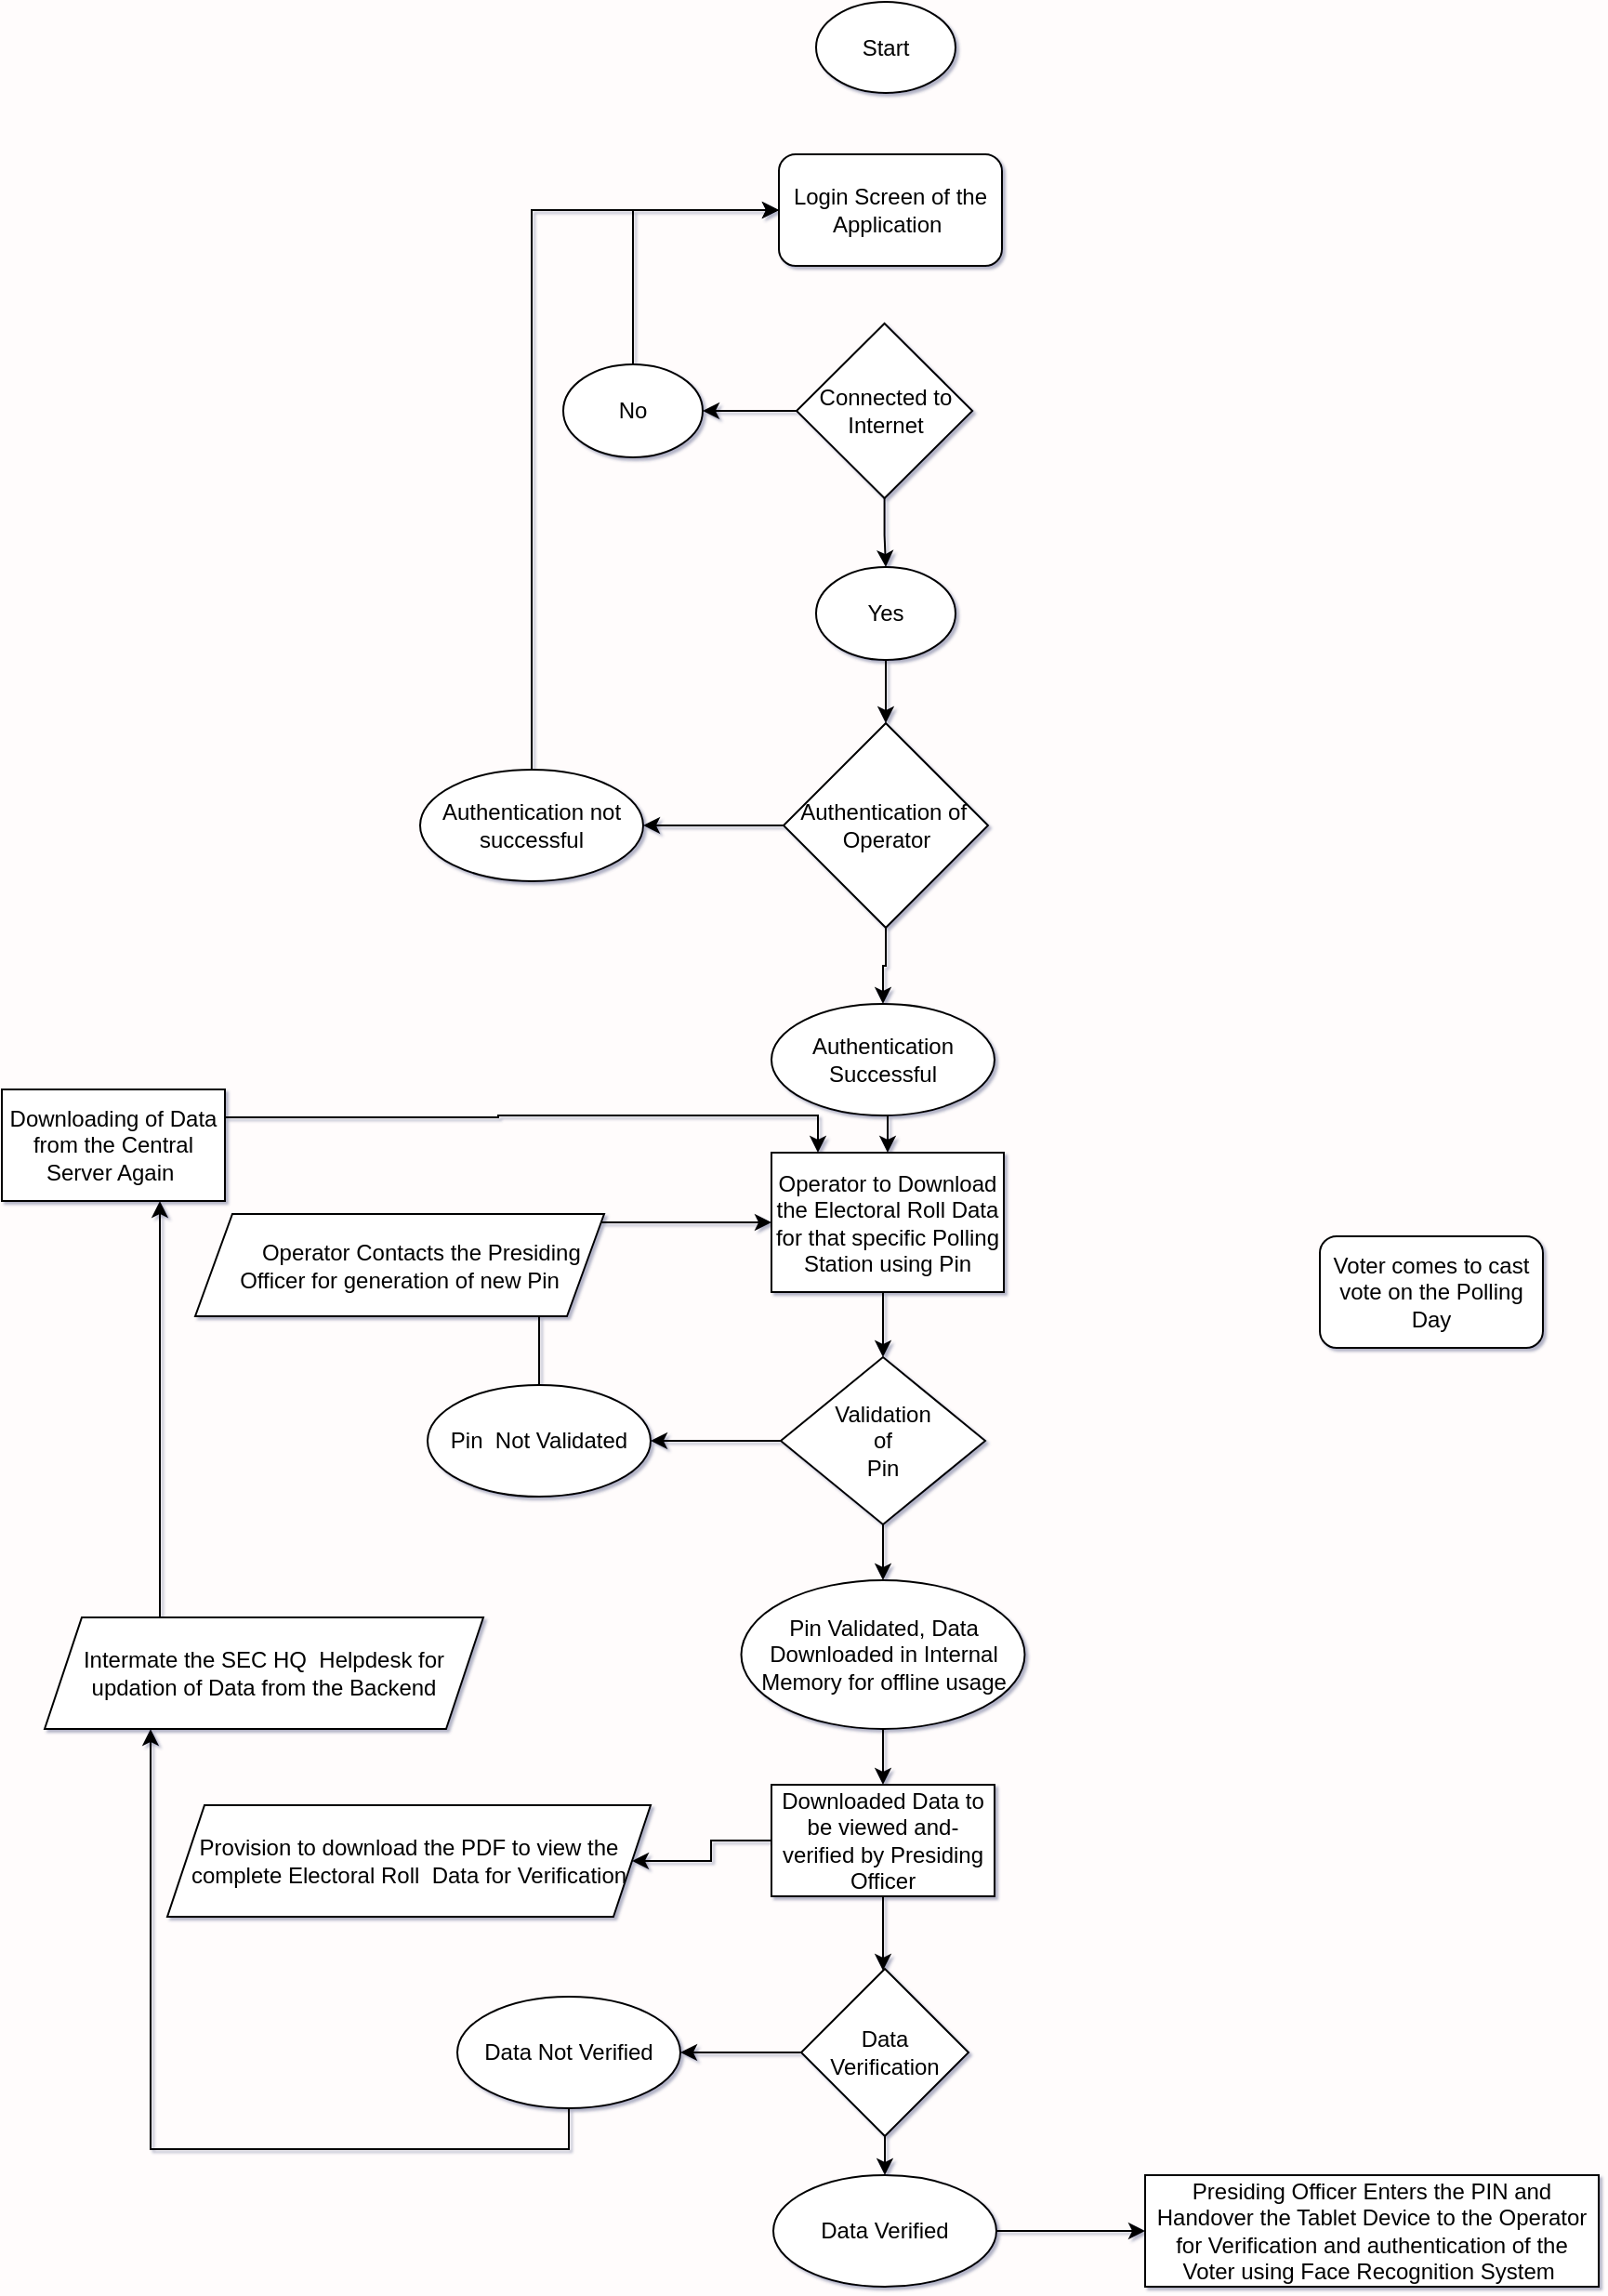 <mxfile version="20.2.7" type="github" pages="2">
  <diagram name="Operator" id="c7558073-3199-34d8-9f00-42111426c3f3">
    <mxGraphModel dx="1776" dy="520" grid="1" gridSize="10" guides="1" tooltips="1" connect="1" arrows="1" fold="1" page="1" pageScale="1" pageWidth="827" pageHeight="1169" background="#FFFCFC" math="0" shadow="1">
      <root>
        <mxCell id="0" />
        <mxCell id="1" parent="0" />
        <mxCell id="mUlHBePX90zy0dekhjB--30" value="" style="group" parent="1" vertex="1" connectable="0">
          <mxGeometry x="-436" y="240" width="850" height="1229" as="geometry" />
        </mxCell>
        <mxCell id="GHdDQz3oRMxJ8-lzVNFq-96" value="Start" style="ellipse;whiteSpace=wrap;html=1;" parent="mUlHBePX90zy0dekhjB--30" vertex="1">
          <mxGeometry x="429" width="75" height="49" as="geometry" />
        </mxCell>
        <mxCell id="GHdDQz3oRMxJ8-lzVNFq-98" value="Login Screen of the Application&amp;nbsp;" style="rounded=1;whiteSpace=wrap;html=1;" parent="mUlHBePX90zy0dekhjB--30" vertex="1">
          <mxGeometry x="409" y="82" width="120" height="60" as="geometry" />
        </mxCell>
        <mxCell id="GHdDQz3oRMxJ8-lzVNFq-103" value="Authentication of&amp;nbsp;&lt;br&gt;Operator" style="rhombus;whiteSpace=wrap;html=1;" parent="mUlHBePX90zy0dekhjB--30" vertex="1">
          <mxGeometry x="411.5" y="388" width="110" height="110" as="geometry" />
        </mxCell>
        <mxCell id="mUlHBePX90zy0dekhjB--28" style="edgeStyle=orthogonalEdgeStyle;rounded=0;orthogonalLoop=1;jettySize=auto;html=1;exitX=0.5;exitY=0;exitDx=0;exitDy=0;entryX=0;entryY=0.5;entryDx=0;entryDy=0;fontSize=12;" parent="mUlHBePX90zy0dekhjB--30" source="GHdDQz3oRMxJ8-lzVNFq-106" target="GHdDQz3oRMxJ8-lzVNFq-98" edge="1">
          <mxGeometry relative="1" as="geometry" />
        </mxCell>
        <mxCell id="GHdDQz3oRMxJ8-lzVNFq-106" value="Authentication not successful" style="ellipse;whiteSpace=wrap;html=1;" parent="mUlHBePX90zy0dekhjB--30" vertex="1">
          <mxGeometry x="216" y="413" width="120" height="60" as="geometry" />
        </mxCell>
        <mxCell id="mUlHBePX90zy0dekhjB--25" style="edgeStyle=orthogonalEdgeStyle;rounded=0;orthogonalLoop=1;jettySize=auto;html=1;exitX=0;exitY=0.5;exitDx=0;exitDy=0;entryX=1;entryY=0.5;entryDx=0;entryDy=0;fontSize=12;" parent="mUlHBePX90zy0dekhjB--30" source="GHdDQz3oRMxJ8-lzVNFq-103" target="GHdDQz3oRMxJ8-lzVNFq-106" edge="1">
          <mxGeometry relative="1" as="geometry" />
        </mxCell>
        <mxCell id="mUlHBePX90zy0dekhjB--7" value="Intermate the SEC HQ&amp;nbsp; Helpdesk for updation of Data from the Backend" style="shape=parallelogram;perimeter=parallelogramPerimeter;whiteSpace=wrap;html=1;fixedSize=1;" parent="mUlHBePX90zy0dekhjB--30" vertex="1">
          <mxGeometry x="14" y="869" width="236" height="60" as="geometry" />
        </mxCell>
        <mxCell id="mUlHBePX90zy0dekhjB--16" value="" style="group;" parent="mUlHBePX90zy0dekhjB--30" vertex="1" connectable="0">
          <mxGeometry y="539" width="850" height="690" as="geometry" />
        </mxCell>
        <mxCell id="GHdDQz3oRMxJ8-lzVNFq-97" value="Voter comes to cast vote on the Polling Day" style="rounded=1;whiteSpace=wrap;html=1;" parent="mUlHBePX90zy0dekhjB--16" vertex="1">
          <mxGeometry x="700" y="125" width="120" height="60" as="geometry" />
        </mxCell>
        <mxCell id="GHdDQz3oRMxJ8-lzVNFq-100" value="Operator to Download the Electoral Roll Data for that specific Polling Station using Pin" style="rounded=0;whiteSpace=wrap;html=1;" parent="mUlHBePX90zy0dekhjB--16" vertex="1">
          <mxGeometry x="405" y="80" width="125" height="75" as="geometry" />
        </mxCell>
        <mxCell id="GHdDQz3oRMxJ8-lzVNFq-122" style="edgeStyle=orthogonalEdgeStyle;rounded=0;orthogonalLoop=1;jettySize=auto;html=1;exitX=0.5;exitY=1;exitDx=0;exitDy=0;entryX=0.5;entryY=0;entryDx=0;entryDy=0;fontSize=12;" parent="mUlHBePX90zy0dekhjB--16" source="GHdDQz3oRMxJ8-lzVNFq-104" target="GHdDQz3oRMxJ8-lzVNFq-100" edge="1">
          <mxGeometry relative="1" as="geometry" />
        </mxCell>
        <mxCell id="GHdDQz3oRMxJ8-lzVNFq-104" value="Authentication Successful" style="ellipse;whiteSpace=wrap;html=1;" parent="mUlHBePX90zy0dekhjB--16" vertex="1">
          <mxGeometry x="405" width="120" height="60" as="geometry" />
        </mxCell>
        <mxCell id="GHdDQz3oRMxJ8-lzVNFq-115" value="Validation&lt;br&gt;of&lt;br&gt;Pin" style="rhombus;whiteSpace=wrap;html=1;" parent="mUlHBePX90zy0dekhjB--16" vertex="1">
          <mxGeometry x="410" y="190" width="110" height="90" as="geometry" />
        </mxCell>
        <mxCell id="GHdDQz3oRMxJ8-lzVNFq-123" style="edgeStyle=orthogonalEdgeStyle;rounded=0;orthogonalLoop=1;jettySize=auto;html=1;exitX=0.5;exitY=1;exitDx=0;exitDy=0;entryX=0.5;entryY=0;entryDx=0;entryDy=0;fontSize=12;" parent="mUlHBePX90zy0dekhjB--16" source="GHdDQz3oRMxJ8-lzVNFq-100" target="GHdDQz3oRMxJ8-lzVNFq-115" edge="1">
          <mxGeometry relative="1" as="geometry" />
        </mxCell>
        <mxCell id="GHdDQz3oRMxJ8-lzVNFq-120" style="edgeStyle=orthogonalEdgeStyle;rounded=0;orthogonalLoop=1;jettySize=auto;html=1;exitX=0.5;exitY=0;exitDx=0;exitDy=0;entryX=0;entryY=0.5;entryDx=0;entryDy=0;fontSize=12;" parent="mUlHBePX90zy0dekhjB--16" source="GHdDQz3oRMxJ8-lzVNFq-116" target="GHdDQz3oRMxJ8-lzVNFq-100" edge="1">
          <mxGeometry relative="1" as="geometry" />
        </mxCell>
        <mxCell id="GHdDQz3oRMxJ8-lzVNFq-116" value="Pin&amp;nbsp; Not Validated" style="ellipse;whiteSpace=wrap;html=1;" parent="mUlHBePX90zy0dekhjB--16" vertex="1">
          <mxGeometry x="220" y="205" width="120" height="60" as="geometry" />
        </mxCell>
        <mxCell id="GHdDQz3oRMxJ8-lzVNFq-117" value="" style="edgeStyle=orthogonalEdgeStyle;rounded=0;orthogonalLoop=1;jettySize=auto;html=1;fontSize=12;" parent="mUlHBePX90zy0dekhjB--16" source="GHdDQz3oRMxJ8-lzVNFq-115" target="GHdDQz3oRMxJ8-lzVNFq-116" edge="1">
          <mxGeometry relative="1" as="geometry" />
        </mxCell>
        <mxCell id="GHdDQz3oRMxJ8-lzVNFq-118" value="Pin Validated, Data Downloaded in Internal Memory for offline usage" style="ellipse;whiteSpace=wrap;html=1;" parent="mUlHBePX90zy0dekhjB--16" vertex="1">
          <mxGeometry x="388.75" y="310" width="152.5" height="80" as="geometry" />
        </mxCell>
        <mxCell id="GHdDQz3oRMxJ8-lzVNFq-119" value="" style="edgeStyle=orthogonalEdgeStyle;rounded=0;orthogonalLoop=1;jettySize=auto;html=1;fontSize=12;" parent="mUlHBePX90zy0dekhjB--16" source="GHdDQz3oRMxJ8-lzVNFq-115" target="GHdDQz3oRMxJ8-lzVNFq-118" edge="1">
          <mxGeometry relative="1" as="geometry" />
        </mxCell>
        <mxCell id="GHdDQz3oRMxJ8-lzVNFq-121" value="&amp;nbsp; &amp;nbsp; &amp;nbsp; &amp;nbsp;Operator Contacts the Presiding Officer for generation of new Pin" style="shape=parallelogram;perimeter=parallelogramPerimeter;whiteSpace=wrap;html=1;fixedSize=1;fontSize=12;" parent="mUlHBePX90zy0dekhjB--16" vertex="1">
          <mxGeometry x="95" y="113" width="220" height="55" as="geometry" />
        </mxCell>
        <mxCell id="mUlHBePX90zy0dekhjB--2" style="edgeStyle=orthogonalEdgeStyle;rounded=0;orthogonalLoop=1;jettySize=auto;html=1;exitX=0.5;exitY=1;exitDx=0;exitDy=0;fontSize=12;" parent="mUlHBePX90zy0dekhjB--16" source="GHdDQz3oRMxJ8-lzVNFq-128" edge="1">
          <mxGeometry relative="1" as="geometry">
            <mxPoint x="465" y="520" as="targetPoint" />
          </mxGeometry>
        </mxCell>
        <mxCell id="GHdDQz3oRMxJ8-lzVNFq-128" value="Downloaded Data to be viewed and- verified by Presiding Officer" style="rounded=0;whiteSpace=wrap;html=1;fontSize=12;" parent="mUlHBePX90zy0dekhjB--16" vertex="1">
          <mxGeometry x="405" y="420" width="120" height="60" as="geometry" />
        </mxCell>
        <mxCell id="GHdDQz3oRMxJ8-lzVNFq-130" style="edgeStyle=orthogonalEdgeStyle;rounded=0;orthogonalLoop=1;jettySize=auto;html=1;exitX=0.5;exitY=1;exitDx=0;exitDy=0;entryX=0.5;entryY=0;entryDx=0;entryDy=0;fontSize=12;" parent="mUlHBePX90zy0dekhjB--16" source="GHdDQz3oRMxJ8-lzVNFq-118" target="GHdDQz3oRMxJ8-lzVNFq-128" edge="1">
          <mxGeometry relative="1" as="geometry" />
        </mxCell>
        <mxCell id="GHdDQz3oRMxJ8-lzVNFq-129" value="Provision to download the PDF to view the complete Electoral Roll&amp;nbsp; Data for Verification" style="shape=parallelogram;perimeter=parallelogramPerimeter;whiteSpace=wrap;html=1;fixedSize=1;fontSize=12;" parent="mUlHBePX90zy0dekhjB--16" vertex="1">
          <mxGeometry x="80" y="431" width="260" height="60" as="geometry" />
        </mxCell>
        <mxCell id="GHdDQz3oRMxJ8-lzVNFq-133" style="edgeStyle=orthogonalEdgeStyle;rounded=0;orthogonalLoop=1;jettySize=auto;html=1;exitX=0;exitY=0.5;exitDx=0;exitDy=0;entryX=1;entryY=0.5;entryDx=0;entryDy=0;fontSize=12;" parent="mUlHBePX90zy0dekhjB--16" source="GHdDQz3oRMxJ8-lzVNFq-128" target="GHdDQz3oRMxJ8-lzVNFq-129" edge="1">
          <mxGeometry relative="1" as="geometry" />
        </mxCell>
        <mxCell id="mUlHBePX90zy0dekhjB--1" value="Data &lt;br&gt;Verification" style="rhombus;whiteSpace=wrap;html=1;fontSize=12;" parent="mUlHBePX90zy0dekhjB--16" vertex="1">
          <mxGeometry x="421" y="519" width="90" height="90" as="geometry" />
        </mxCell>
        <mxCell id="mUlHBePX90zy0dekhjB--3" value="Data Not Verified" style="ellipse;whiteSpace=wrap;html=1;" parent="mUlHBePX90zy0dekhjB--16" vertex="1">
          <mxGeometry x="236" y="534" width="120" height="60" as="geometry" />
        </mxCell>
        <mxCell id="mUlHBePX90zy0dekhjB--4" value="" style="edgeStyle=orthogonalEdgeStyle;rounded=0;orthogonalLoop=1;jettySize=auto;html=1;fontSize=12;" parent="mUlHBePX90zy0dekhjB--16" source="mUlHBePX90zy0dekhjB--1" target="mUlHBePX90zy0dekhjB--3" edge="1">
          <mxGeometry relative="1" as="geometry" />
        </mxCell>
        <mxCell id="mUlHBePX90zy0dekhjB--5" value="Data Verified" style="ellipse;whiteSpace=wrap;html=1;" parent="mUlHBePX90zy0dekhjB--16" vertex="1">
          <mxGeometry x="406" y="630" width="120" height="60" as="geometry" />
        </mxCell>
        <mxCell id="mUlHBePX90zy0dekhjB--6" value="" style="edgeStyle=orthogonalEdgeStyle;rounded=0;orthogonalLoop=1;jettySize=auto;html=1;fontSize=12;" parent="mUlHBePX90zy0dekhjB--16" source="mUlHBePX90zy0dekhjB--1" target="mUlHBePX90zy0dekhjB--5" edge="1">
          <mxGeometry relative="1" as="geometry" />
        </mxCell>
        <mxCell id="mUlHBePX90zy0dekhjB--11" style="edgeStyle=orthogonalEdgeStyle;rounded=0;orthogonalLoop=1;jettySize=auto;html=1;exitX=1;exitY=0.25;exitDx=0;exitDy=0;entryX=0.2;entryY=0;entryDx=0;entryDy=0;entryPerimeter=0;fontSize=12;" parent="mUlHBePX90zy0dekhjB--16" source="mUlHBePX90zy0dekhjB--9" target="GHdDQz3oRMxJ8-lzVNFq-100" edge="1">
          <mxGeometry relative="1" as="geometry" />
        </mxCell>
        <mxCell id="mUlHBePX90zy0dekhjB--12" value="Presiding Officer Enters the PIN and Handover the Tablet Device to the Operator for Verification and authentication of the Voter using Face Recognition System&amp;nbsp;" style="whiteSpace=wrap;html=1;" parent="mUlHBePX90zy0dekhjB--16" vertex="1">
          <mxGeometry x="606" y="630" width="244" height="60" as="geometry" />
        </mxCell>
        <mxCell id="mUlHBePX90zy0dekhjB--13" value="" style="edgeStyle=orthogonalEdgeStyle;rounded=0;orthogonalLoop=1;jettySize=auto;html=1;fontSize=12;" parent="mUlHBePX90zy0dekhjB--16" source="mUlHBePX90zy0dekhjB--5" target="mUlHBePX90zy0dekhjB--12" edge="1">
          <mxGeometry relative="1" as="geometry" />
        </mxCell>
        <mxCell id="mUlHBePX90zy0dekhjB--9" value="Downloading of Data from the Central Server Again&amp;nbsp;" style="whiteSpace=wrap;html=1;" parent="mUlHBePX90zy0dekhjB--16" vertex="1">
          <mxGeometry x="-9" y="46" width="120" height="60" as="geometry" />
        </mxCell>
        <mxCell id="mUlHBePX90zy0dekhjB--29" style="edgeStyle=orthogonalEdgeStyle;rounded=0;orthogonalLoop=1;jettySize=auto;html=1;exitX=0.5;exitY=1;exitDx=0;exitDy=0;entryX=0.5;entryY=0;entryDx=0;entryDy=0;fontSize=12;" parent="mUlHBePX90zy0dekhjB--30" source="GHdDQz3oRMxJ8-lzVNFq-103" target="GHdDQz3oRMxJ8-lzVNFq-104" edge="1">
          <mxGeometry relative="1" as="geometry" />
        </mxCell>
        <mxCell id="mUlHBePX90zy0dekhjB--8" value="" style="edgeStyle=orthogonalEdgeStyle;rounded=0;orthogonalLoop=1;jettySize=auto;html=1;fontSize=12;" parent="mUlHBePX90zy0dekhjB--30" source="mUlHBePX90zy0dekhjB--3" target="mUlHBePX90zy0dekhjB--7" edge="1">
          <mxGeometry relative="1" as="geometry">
            <Array as="points">
              <mxPoint x="71" y="1155" />
            </Array>
          </mxGeometry>
        </mxCell>
        <mxCell id="mUlHBePX90zy0dekhjB--19" value="Connected to Internet" style="rhombus;whiteSpace=wrap;html=1;fontSize=12;" parent="mUlHBePX90zy0dekhjB--30" vertex="1">
          <mxGeometry x="418.5" y="173" width="94.59" height="94" as="geometry" />
        </mxCell>
        <mxCell id="mUlHBePX90zy0dekhjB--10" value="" style="edgeStyle=orthogonalEdgeStyle;rounded=0;orthogonalLoop=1;jettySize=auto;html=1;fontSize=12;" parent="mUlHBePX90zy0dekhjB--30" source="mUlHBePX90zy0dekhjB--7" target="mUlHBePX90zy0dekhjB--9" edge="1">
          <mxGeometry relative="1" as="geometry">
            <Array as="points">
              <mxPoint x="76" y="774" />
              <mxPoint x="76" y="774" />
            </Array>
          </mxGeometry>
        </mxCell>
        <mxCell id="mUlHBePX90zy0dekhjB--24" style="edgeStyle=orthogonalEdgeStyle;rounded=0;orthogonalLoop=1;jettySize=auto;html=1;exitX=0.5;exitY=1;exitDx=0;exitDy=0;entryX=0.5;entryY=0;entryDx=0;entryDy=0;fontSize=12;" parent="mUlHBePX90zy0dekhjB--30" source="mUlHBePX90zy0dekhjB--21" target="GHdDQz3oRMxJ8-lzVNFq-103" edge="1">
          <mxGeometry relative="1" as="geometry" />
        </mxCell>
        <mxCell id="mUlHBePX90zy0dekhjB--21" value="Yes" style="ellipse;whiteSpace=wrap;html=1;fontSize=12;" parent="mUlHBePX90zy0dekhjB--30" vertex="1">
          <mxGeometry x="429" y="304" width="75" height="50" as="geometry" />
        </mxCell>
        <mxCell id="mUlHBePX90zy0dekhjB--23" style="edgeStyle=orthogonalEdgeStyle;rounded=0;orthogonalLoop=1;jettySize=auto;html=1;exitX=0.5;exitY=1;exitDx=0;exitDy=0;fontSize=12;" parent="mUlHBePX90zy0dekhjB--30" source="mUlHBePX90zy0dekhjB--19" target="mUlHBePX90zy0dekhjB--21" edge="1">
          <mxGeometry relative="1" as="geometry" />
        </mxCell>
        <mxCell id="mUlHBePX90zy0dekhjB--27" style="edgeStyle=orthogonalEdgeStyle;rounded=0;orthogonalLoop=1;jettySize=auto;html=1;exitX=0.5;exitY=0;exitDx=0;exitDy=0;entryX=0;entryY=0.5;entryDx=0;entryDy=0;fontSize=12;" parent="mUlHBePX90zy0dekhjB--30" source="mUlHBePX90zy0dekhjB--22" target="GHdDQz3oRMxJ8-lzVNFq-98" edge="1">
          <mxGeometry relative="1" as="geometry" />
        </mxCell>
        <mxCell id="mUlHBePX90zy0dekhjB--22" value="No" style="ellipse;whiteSpace=wrap;html=1;fontSize=12;" parent="mUlHBePX90zy0dekhjB--30" vertex="1">
          <mxGeometry x="293" y="195" width="75" height="50" as="geometry" />
        </mxCell>
        <mxCell id="mUlHBePX90zy0dekhjB--26" style="edgeStyle=orthogonalEdgeStyle;rounded=0;orthogonalLoop=1;jettySize=auto;html=1;exitX=0;exitY=0.5;exitDx=0;exitDy=0;entryX=1;entryY=0.5;entryDx=0;entryDy=0;fontSize=12;" parent="mUlHBePX90zy0dekhjB--30" source="mUlHBePX90zy0dekhjB--19" target="mUlHBePX90zy0dekhjB--22" edge="1">
          <mxGeometry relative="1" as="geometry" />
        </mxCell>
      </root>
    </mxGraphModel>
  </diagram>
  <diagram id="RlYxuOjdtr7DHh3LUo6h" name="Voter">
    <mxGraphModel dx="1220" dy="669" grid="1" gridSize="10" guides="1" tooltips="1" connect="1" arrows="1" fold="1" page="1" pageScale="1" pageWidth="850" pageHeight="1100" background="none" math="0" shadow="1">
      <root>
        <mxCell id="0" />
        <mxCell id="1" parent="0" />
        <mxCell id="zMOr3xyqeq_bbGQRhSPb-4" value="" style="edgeStyle=orthogonalEdgeStyle;rounded=0;orthogonalLoop=1;jettySize=auto;html=1;" edge="1" parent="1" source="zMOr3xyqeq_bbGQRhSPb-2" target="zMOr3xyqeq_bbGQRhSPb-3">
          <mxGeometry relative="1" as="geometry" />
        </mxCell>
        <mxCell id="zMOr3xyqeq_bbGQRhSPb-2" value="Voter Visits the Polling Booth for casting Vote" style="ellipse;whiteSpace=wrap;html=1;fillColor=#ffe6cc;strokeColor=#d79b00;" vertex="1" parent="1">
          <mxGeometry x="360" y="20" width="120" height="80" as="geometry" />
        </mxCell>
        <mxCell id="zMOr3xyqeq_bbGQRhSPb-8" value="" style="edgeStyle=orthogonalEdgeStyle;rounded=0;orthogonalLoop=1;jettySize=auto;html=1;" edge="1" parent="1" source="zMOr3xyqeq_bbGQRhSPb-3" target="zMOr3xyqeq_bbGQRhSPb-7">
          <mxGeometry relative="1" as="geometry" />
        </mxCell>
        <mxCell id="zMOr3xyqeq_bbGQRhSPb-10" value="" style="edgeStyle=orthogonalEdgeStyle;rounded=0;orthogonalLoop=1;jettySize=auto;html=1;" edge="1" parent="1" source="zMOr3xyqeq_bbGQRhSPb-3" target="zMOr3xyqeq_bbGQRhSPb-9">
          <mxGeometry relative="1" as="geometry" />
        </mxCell>
        <mxCell id="zMOr3xyqeq_bbGQRhSPb-12" value="" style="edgeStyle=orthogonalEdgeStyle;rounded=0;orthogonalLoop=1;jettySize=auto;html=1;" edge="1" parent="1" source="zMOr3xyqeq_bbGQRhSPb-3" target="zMOr3xyqeq_bbGQRhSPb-11">
          <mxGeometry relative="1" as="geometry" />
        </mxCell>
        <mxCell id="zMOr3xyqeq_bbGQRhSPb-3" value="EPIC Number /&lt;br&gt;Voting Slip Available&amp;nbsp;" style="rhombus;whiteSpace=wrap;html=1;" vertex="1" parent="1">
          <mxGeometry x="350" y="140" width="140" height="120" as="geometry" />
        </mxCell>
        <mxCell id="zMOr3xyqeq_bbGQRhSPb-7" value="Operator asks for EPIC Number or Voter Slip for verifying the candidate in the Electoral Roll Data" style="shape=parallelogram;perimeter=parallelogramPerimeter;whiteSpace=wrap;html=1;fixedSize=1;" vertex="1" parent="1">
          <mxGeometry x="20" y="170" width="290" height="60" as="geometry" />
        </mxCell>
        <mxCell id="9AZgSfdLY5VxS2SZ-R8a-2" value="" style="edgeStyle=orthogonalEdgeStyle;rounded=0;orthogonalLoop=1;jettySize=auto;html=1;" edge="1" parent="1" source="zMOr3xyqeq_bbGQRhSPb-9" target="9AZgSfdLY5VxS2SZ-R8a-1">
          <mxGeometry relative="1" as="geometry" />
        </mxCell>
        <mxCell id="zMOr3xyqeq_bbGQRhSPb-9" value="Not Available" style="ellipse;whiteSpace=wrap;html=1;" vertex="1" parent="1">
          <mxGeometry x="540" y="170" width="120" height="60" as="geometry" />
        </mxCell>
        <mxCell id="zMOr3xyqeq_bbGQRhSPb-14" value="" style="edgeStyle=orthogonalEdgeStyle;rounded=0;orthogonalLoop=1;jettySize=auto;html=1;" edge="1" parent="1" source="zMOr3xyqeq_bbGQRhSPb-11" target="zMOr3xyqeq_bbGQRhSPb-13">
          <mxGeometry relative="1" as="geometry" />
        </mxCell>
        <mxCell id="zMOr3xyqeq_bbGQRhSPb-11" value="Available" style="ellipse;whiteSpace=wrap;html=1;" vertex="1" parent="1">
          <mxGeometry x="360" y="310" width="120" height="60" as="geometry" />
        </mxCell>
        <mxCell id="zMOr3xyqeq_bbGQRhSPb-18" value="" style="edgeStyle=orthogonalEdgeStyle;rounded=0;orthogonalLoop=1;jettySize=auto;html=1;" edge="1" parent="1" source="zMOr3xyqeq_bbGQRhSPb-13" target="zMOr3xyqeq_bbGQRhSPb-17">
          <mxGeometry relative="1" as="geometry" />
        </mxCell>
        <mxCell id="zMOr3xyqeq_bbGQRhSPb-13" value="Operator Searches the EPIC Number or Voter Slip number in the Application" style="whiteSpace=wrap;html=1;" vertex="1" parent="1">
          <mxGeometry x="310" y="450" width="220" height="60" as="geometry" />
        </mxCell>
        <mxCell id="zMOr3xyqeq_bbGQRhSPb-20" value="" style="edgeStyle=orthogonalEdgeStyle;rounded=0;orthogonalLoop=1;jettySize=auto;html=1;" edge="1" parent="1" source="zMOr3xyqeq_bbGQRhSPb-17" target="zMOr3xyqeq_bbGQRhSPb-19">
          <mxGeometry relative="1" as="geometry" />
        </mxCell>
        <mxCell id="zMOr3xyqeq_bbGQRhSPb-22" value="" style="edgeStyle=orthogonalEdgeStyle;rounded=0;orthogonalLoop=1;jettySize=auto;html=1;" edge="1" parent="1" source="zMOr3xyqeq_bbGQRhSPb-17" target="zMOr3xyqeq_bbGQRhSPb-21">
          <mxGeometry relative="1" as="geometry" />
        </mxCell>
        <mxCell id="zMOr3xyqeq_bbGQRhSPb-17" value="Voter&amp;nbsp;&lt;br&gt;Found" style="rhombus;whiteSpace=wrap;html=1;" vertex="1" parent="1">
          <mxGeometry x="370" y="580" width="100" height="80" as="geometry" />
        </mxCell>
        <mxCell id="zMOr3xyqeq_bbGQRhSPb-24" value="" style="edgeStyle=orthogonalEdgeStyle;rounded=0;orthogonalLoop=1;jettySize=auto;html=1;" edge="1" parent="1" source="zMOr3xyqeq_bbGQRhSPb-19" target="zMOr3xyqeq_bbGQRhSPb-23">
          <mxGeometry relative="1" as="geometry" />
        </mxCell>
        <mxCell id="zMOr3xyqeq_bbGQRhSPb-19" value="Yes" style="ellipse;whiteSpace=wrap;html=1;" vertex="1" parent="1">
          <mxGeometry x="360" y="690" width="120" height="60" as="geometry" />
        </mxCell>
        <mxCell id="9AZgSfdLY5VxS2SZ-R8a-79" style="edgeStyle=orthogonalEdgeStyle;rounded=0;orthogonalLoop=1;jettySize=auto;html=1;exitX=1;exitY=0.5;exitDx=0;exitDy=0;entryX=0;entryY=0.5;entryDx=0;entryDy=0;" edge="1" parent="1" source="zMOr3xyqeq_bbGQRhSPb-21" target="9AZgSfdLY5VxS2SZ-R8a-7">
          <mxGeometry relative="1" as="geometry">
            <Array as="points">
              <mxPoint x="895" y="620" />
              <mxPoint x="895" y="1080" />
              <mxPoint x="1130" y="1080" />
            </Array>
          </mxGeometry>
        </mxCell>
        <mxCell id="zMOr3xyqeq_bbGQRhSPb-21" value="No" style="ellipse;whiteSpace=wrap;html=1;" vertex="1" parent="1">
          <mxGeometry x="540" y="590" width="120" height="60" as="geometry" />
        </mxCell>
        <mxCell id="zMOr3xyqeq_bbGQRhSPb-26" value="" style="edgeStyle=orthogonalEdgeStyle;rounded=0;orthogonalLoop=1;jettySize=auto;html=1;" edge="1" parent="1" source="zMOr3xyqeq_bbGQRhSPb-23" target="zMOr3xyqeq_bbGQRhSPb-25">
          <mxGeometry relative="1" as="geometry" />
        </mxCell>
        <mxCell id="zMOr3xyqeq_bbGQRhSPb-23" value="Operator Initiates the Authentication Process using the Mobile Application" style="whiteSpace=wrap;html=1;" vertex="1" parent="1">
          <mxGeometry x="315" y="790" width="210" height="60" as="geometry" />
        </mxCell>
        <mxCell id="zMOr3xyqeq_bbGQRhSPb-30" value="" style="edgeStyle=orthogonalEdgeStyle;rounded=0;orthogonalLoop=1;jettySize=auto;html=1;" edge="1" parent="1" source="zMOr3xyqeq_bbGQRhSPb-25" target="zMOr3xyqeq_bbGQRhSPb-29">
          <mxGeometry relative="1" as="geometry" />
        </mxCell>
        <mxCell id="zMOr3xyqeq_bbGQRhSPb-32" value="" style="edgeStyle=orthogonalEdgeStyle;rounded=0;orthogonalLoop=1;jettySize=auto;html=1;" edge="1" parent="1" source="zMOr3xyqeq_bbGQRhSPb-25" target="zMOr3xyqeq_bbGQRhSPb-31">
          <mxGeometry relative="1" as="geometry" />
        </mxCell>
        <mxCell id="zMOr3xyqeq_bbGQRhSPb-25" value="Photo Available" style="ellipse;whiteSpace=wrap;html=1;" vertex="1" parent="1">
          <mxGeometry x="360" y="900" width="120" height="60" as="geometry" />
        </mxCell>
        <mxCell id="9AZgSfdLY5VxS2SZ-R8a-28" value="" style="edgeStyle=orthogonalEdgeStyle;rounded=0;orthogonalLoop=1;jettySize=auto;html=1;" edge="1" parent="1" source="zMOr3xyqeq_bbGQRhSPb-29" target="9AZgSfdLY5VxS2SZ-R8a-27">
          <mxGeometry relative="1" as="geometry" />
        </mxCell>
        <mxCell id="zMOr3xyqeq_bbGQRhSPb-29" value="Yes" style="rhombus;whiteSpace=wrap;html=1;" vertex="1" parent="1">
          <mxGeometry x="380" y="1000" width="80" height="80" as="geometry" />
        </mxCell>
        <mxCell id="9AZgSfdLY5VxS2SZ-R8a-31" value="" style="edgeStyle=orthogonalEdgeStyle;rounded=0;orthogonalLoop=1;jettySize=auto;html=1;" edge="1" parent="1" source="zMOr3xyqeq_bbGQRhSPb-31" target="9AZgSfdLY5VxS2SZ-R8a-30">
          <mxGeometry relative="1" as="geometry" />
        </mxCell>
        <mxCell id="zMOr3xyqeq_bbGQRhSPb-31" value="No" style="ellipse;whiteSpace=wrap;html=1;" vertex="1" parent="1">
          <mxGeometry x="547.63" y="900" width="120" height="60" as="geometry" />
        </mxCell>
        <mxCell id="9AZgSfdLY5VxS2SZ-R8a-4" value="" style="edgeStyle=orthogonalEdgeStyle;rounded=0;orthogonalLoop=1;jettySize=auto;html=1;" edge="1" parent="1" source="9AZgSfdLY5VxS2SZ-R8a-1" target="9AZgSfdLY5VxS2SZ-R8a-3">
          <mxGeometry relative="1" as="geometry" />
        </mxCell>
        <mxCell id="9AZgSfdLY5VxS2SZ-R8a-23" style="edgeStyle=orthogonalEdgeStyle;rounded=0;orthogonalLoop=1;jettySize=auto;html=1;exitX=0.5;exitY=1;exitDx=0;exitDy=0;entryX=1;entryY=0.5;entryDx=0;entryDy=0;" edge="1" parent="1" source="9AZgSfdLY5VxS2SZ-R8a-1" target="zMOr3xyqeq_bbGQRhSPb-19">
          <mxGeometry relative="1" as="geometry" />
        </mxCell>
        <mxCell id="9AZgSfdLY5VxS2SZ-R8a-1" value="Search the candidate in the Electoral Data based on name, age, photo etc." style="whiteSpace=wrap;html=1;" vertex="1" parent="1">
          <mxGeometry x="740" y="170" width="160" height="60" as="geometry" />
        </mxCell>
        <mxCell id="9AZgSfdLY5VxS2SZ-R8a-8" value="" style="edgeStyle=orthogonalEdgeStyle;rounded=0;orthogonalLoop=1;jettySize=auto;html=1;" edge="1" parent="1" source="9AZgSfdLY5VxS2SZ-R8a-3" target="9AZgSfdLY5VxS2SZ-R8a-7">
          <mxGeometry relative="1" as="geometry" />
        </mxCell>
        <mxCell id="9AZgSfdLY5VxS2SZ-R8a-3" value="Voter Not Found" style="ellipse;whiteSpace=wrap;html=1;" vertex="1" parent="1">
          <mxGeometry x="1000" y="170" width="120" height="60" as="geometry" />
        </mxCell>
        <mxCell id="9AZgSfdLY5VxS2SZ-R8a-24" value="Voter Found" style="ellipse;whiteSpace=wrap;html=1;" vertex="1" parent="1">
          <mxGeometry x="760" y="465" width="120" height="80" as="geometry" />
        </mxCell>
        <mxCell id="9AZgSfdLY5VxS2SZ-R8a-85" style="edgeStyle=orthogonalEdgeStyle;rounded=0;orthogonalLoop=1;jettySize=auto;html=1;exitX=0.5;exitY=1;exitDx=0;exitDy=0;entryX=0.5;entryY=0;entryDx=0;entryDy=0;" edge="1" parent="1" source="9AZgSfdLY5VxS2SZ-R8a-27" target="9AZgSfdLY5VxS2SZ-R8a-76">
          <mxGeometry relative="1" as="geometry" />
        </mxCell>
        <mxCell id="9AZgSfdLY5VxS2SZ-R8a-27" value="Capture the Photo&amp;nbsp;" style="whiteSpace=wrap;html=1;" vertex="1" parent="1">
          <mxGeometry x="360" y="1120" width="120" height="40" as="geometry" />
        </mxCell>
        <mxCell id="9AZgSfdLY5VxS2SZ-R8a-77" style="edgeStyle=orthogonalEdgeStyle;rounded=0;orthogonalLoop=1;jettySize=auto;html=1;exitX=1;exitY=0.5;exitDx=0;exitDy=0;" edge="1" parent="1" source="9AZgSfdLY5VxS2SZ-R8a-30">
          <mxGeometry relative="1" as="geometry">
            <mxPoint x="1130" y="1020" as="targetPoint" />
          </mxGeometry>
        </mxCell>
        <mxCell id="9AZgSfdLY5VxS2SZ-R8a-30" value="Capture the Photo of the Voter&amp;nbsp;" style="whiteSpace=wrap;html=1;" vertex="1" parent="1">
          <mxGeometry x="730" y="950" width="250" height="100" as="geometry" />
        </mxCell>
        <mxCell id="9AZgSfdLY5VxS2SZ-R8a-75" value="" style="edgeStyle=orthogonalEdgeStyle;rounded=0;orthogonalLoop=1;jettySize=auto;html=1;" edge="1" parent="1" source="9AZgSfdLY5VxS2SZ-R8a-59" target="9AZgSfdLY5VxS2SZ-R8a-74">
          <mxGeometry relative="1" as="geometry" />
        </mxCell>
        <mxCell id="9AZgSfdLY5VxS2SZ-R8a-82" style="edgeStyle=orthogonalEdgeStyle;rounded=0;orthogonalLoop=1;jettySize=auto;html=1;exitX=1;exitY=0.5;exitDx=0;exitDy=0;entryX=0.5;entryY=0;entryDx=0;entryDy=0;" edge="1" parent="1" source="9AZgSfdLY5VxS2SZ-R8a-59" target="9AZgSfdLY5VxS2SZ-R8a-81">
          <mxGeometry relative="1" as="geometry" />
        </mxCell>
        <mxCell id="9AZgSfdLY5VxS2SZ-R8a-59" value="Perform Authentication i.e. Match the Captured Photo with the EPIC PHOTO" style="whiteSpace=wrap;html=1;" vertex="1" parent="1">
          <mxGeometry x="305.5" y="1470" width="229" height="94.5" as="geometry" />
        </mxCell>
        <mxCell id="9AZgSfdLY5VxS2SZ-R8a-63" style="edgeStyle=orthogonalEdgeStyle;rounded=0;orthogonalLoop=1;jettySize=auto;html=1;exitX=0.5;exitY=1;exitDx=0;exitDy=0;entryX=0.5;entryY=0;entryDx=0;entryDy=0;" edge="1" parent="1" source="9AZgSfdLY5VxS2SZ-R8a-61" target="9AZgSfdLY5VxS2SZ-R8a-59">
          <mxGeometry relative="1" as="geometry" />
        </mxCell>
        <mxCell id="9AZgSfdLY5VxS2SZ-R8a-61" value="Internet Available" style="ellipse;whiteSpace=wrap;html=1;" vertex="1" parent="1">
          <mxGeometry x="360" y="1360" width="120" height="60" as="geometry" />
        </mxCell>
        <mxCell id="VhGnKwX6kAZQi_XrQKIG-2" style="edgeStyle=orthogonalEdgeStyle;rounded=0;orthogonalLoop=1;jettySize=auto;html=1;exitX=0.5;exitY=1;exitDx=0;exitDy=0;entryX=0.302;entryY=-0.035;entryDx=0;entryDy=0;entryPerimeter=0;" edge="1" parent="1" source="9AZgSfdLY5VxS2SZ-R8a-74" target="9AZgSfdLY5VxS2SZ-R8a-87">
          <mxGeometry relative="1" as="geometry" />
        </mxCell>
        <mxCell id="9AZgSfdLY5VxS2SZ-R8a-74" value="If the Photo matches with the existing EPIC PHOTO" style="ellipse;whiteSpace=wrap;html=1;" vertex="1" parent="1">
          <mxGeometry x="287.25" y="1620" width="265.5" height="78.25" as="geometry" />
        </mxCell>
        <mxCell id="VhGnKwX6kAZQi_XrQKIG-1" style="edgeStyle=orthogonalEdgeStyle;rounded=0;orthogonalLoop=1;jettySize=auto;html=1;exitX=0.5;exitY=1;exitDx=0;exitDy=0;entryX=0.5;entryY=0;entryDx=0;entryDy=0;" edge="1" parent="1" source="9AZgSfdLY5VxS2SZ-R8a-76" target="9AZgSfdLY5VxS2SZ-R8a-61">
          <mxGeometry relative="1" as="geometry" />
        </mxCell>
        <mxCell id="VhGnKwX6kAZQi_XrQKIG-11" style="edgeStyle=orthogonalEdgeStyle;rounded=0;orthogonalLoop=1;jettySize=auto;html=1;exitX=1;exitY=0.5;exitDx=0;exitDy=0;entryX=0;entryY=0.5;entryDx=0;entryDy=0;" edge="1" parent="1" source="9AZgSfdLY5VxS2SZ-R8a-76" target="VhGnKwX6kAZQi_XrQKIG-9">
          <mxGeometry relative="1" as="geometry" />
        </mxCell>
        <mxCell id="9AZgSfdLY5VxS2SZ-R8a-76" value="check for Internet Connectivity" style="rhombus;whiteSpace=wrap;html=1;" vertex="1" parent="1">
          <mxGeometry x="350" y="1210" width="140" height="95" as="geometry" />
        </mxCell>
        <mxCell id="9AZgSfdLY5VxS2SZ-R8a-78" value="" style="group" vertex="1" connectable="0" parent="1">
          <mxGeometry x="1090" y="978.25" width="1300" height="720" as="geometry" />
        </mxCell>
        <mxCell id="9AZgSfdLY5VxS2SZ-R8a-7" value="Register the Voter by capturing the Photo along with document proof like Aadhaar card,, pan card , time of registration and lace or polling booth where registered." style="whiteSpace=wrap;html=1;fillColor=#e1d5e7;strokeColor=#9673a6;" vertex="1" parent="9AZgSfdLY5VxS2SZ-R8a-78">
          <mxGeometry width="360" height="130" as="geometry" />
        </mxCell>
        <mxCell id="9AZgSfdLY5VxS2SZ-R8a-9" value="check for Internet Connectivity" style="rhombus;whiteSpace=wrap;html=1;" vertex="1" parent="9AZgSfdLY5VxS2SZ-R8a-78">
          <mxGeometry x="140" y="235" width="140" height="95" as="geometry" />
        </mxCell>
        <mxCell id="9AZgSfdLY5VxS2SZ-R8a-10" value="" style="edgeStyle=orthogonalEdgeStyle;rounded=0;orthogonalLoop=1;jettySize=auto;html=1;" edge="1" parent="9AZgSfdLY5VxS2SZ-R8a-78" source="9AZgSfdLY5VxS2SZ-R8a-7" target="9AZgSfdLY5VxS2SZ-R8a-9">
          <mxGeometry relative="1" as="geometry" />
        </mxCell>
        <mxCell id="9AZgSfdLY5VxS2SZ-R8a-11" value="Internet Available" style="ellipse;whiteSpace=wrap;html=1;" vertex="1" parent="9AZgSfdLY5VxS2SZ-R8a-78">
          <mxGeometry x="150" y="360" width="120" height="60" as="geometry" />
        </mxCell>
        <mxCell id="9AZgSfdLY5VxS2SZ-R8a-12" value="" style="edgeStyle=orthogonalEdgeStyle;rounded=0;orthogonalLoop=1;jettySize=auto;html=1;" edge="1" parent="9AZgSfdLY5VxS2SZ-R8a-78" source="9AZgSfdLY5VxS2SZ-R8a-9" target="9AZgSfdLY5VxS2SZ-R8a-11">
          <mxGeometry relative="1" as="geometry" />
        </mxCell>
        <mxCell id="9AZgSfdLY5VxS2SZ-R8a-13" value="Internet &lt;br&gt;Not Available" style="ellipse;whiteSpace=wrap;html=1;" vertex="1" parent="9AZgSfdLY5VxS2SZ-R8a-78">
          <mxGeometry x="340" y="252.51" width="120" height="60" as="geometry" />
        </mxCell>
        <mxCell id="9AZgSfdLY5VxS2SZ-R8a-14" value="" style="edgeStyle=orthogonalEdgeStyle;rounded=0;orthogonalLoop=1;jettySize=auto;html=1;" edge="1" parent="9AZgSfdLY5VxS2SZ-R8a-78" source="9AZgSfdLY5VxS2SZ-R8a-9" target="9AZgSfdLY5VxS2SZ-R8a-13">
          <mxGeometry relative="1" as="geometry" />
        </mxCell>
        <mxCell id="9AZgSfdLY5VxS2SZ-R8a-15" value="Upload the Data to the Central Server.&amp;nbsp; Dashboards to be updated on real time basis." style="whiteSpace=wrap;html=1;fillColor=#dae8fc;strokeColor=#6c8ebf;" vertex="1" parent="9AZgSfdLY5VxS2SZ-R8a-78">
          <mxGeometry x="45" y="490" width="330" height="72.5" as="geometry" />
        </mxCell>
        <mxCell id="9AZgSfdLY5VxS2SZ-R8a-16" value="" style="edgeStyle=orthogonalEdgeStyle;rounded=0;orthogonalLoop=1;jettySize=auto;html=1;" edge="1" parent="9AZgSfdLY5VxS2SZ-R8a-78" source="9AZgSfdLY5VxS2SZ-R8a-11" target="9AZgSfdLY5VxS2SZ-R8a-15">
          <mxGeometry relative="1" as="geometry" />
        </mxCell>
        <mxCell id="9AZgSfdLY5VxS2SZ-R8a-17" value="Data will be stored locally in the Internal Memory. Matching of Face parameters will be 1:1 only on the Local data available." style="whiteSpace=wrap;html=1;" vertex="1" parent="9AZgSfdLY5VxS2SZ-R8a-78">
          <mxGeometry x="510" y="252.51" width="260" height="60" as="geometry" />
        </mxCell>
        <mxCell id="9AZgSfdLY5VxS2SZ-R8a-18" value="" style="edgeStyle=orthogonalEdgeStyle;rounded=0;orthogonalLoop=1;jettySize=auto;html=1;" edge="1" parent="9AZgSfdLY5VxS2SZ-R8a-78" source="9AZgSfdLY5VxS2SZ-R8a-13" target="9AZgSfdLY5VxS2SZ-R8a-17">
          <mxGeometry relative="1" as="geometry" />
        </mxCell>
        <mxCell id="9AZgSfdLY5VxS2SZ-R8a-22" style="edgeStyle=orthogonalEdgeStyle;rounded=0;orthogonalLoop=1;jettySize=auto;html=1;exitX=0.5;exitY=1;exitDx=0;exitDy=0;entryX=1;entryY=0.5;entryDx=0;entryDy=0;" edge="1" parent="9AZgSfdLY5VxS2SZ-R8a-78" source="9AZgSfdLY5VxS2SZ-R8a-20" target="9AZgSfdLY5VxS2SZ-R8a-15">
          <mxGeometry relative="1" as="geometry" />
        </mxCell>
        <mxCell id="9AZgSfdLY5VxS2SZ-R8a-20" value="Data to be synced to Central Server when&lt;br&gt;&amp;nbsp;network is available or from a defined location where internet is available." style="shape=parallelogram;perimeter=parallelogramPerimeter;whiteSpace=wrap;html=1;fixedSize=1;" vertex="1" parent="9AZgSfdLY5VxS2SZ-R8a-78">
          <mxGeometry x="830" y="246.88" width="320" height="71.25" as="geometry" />
        </mxCell>
        <mxCell id="9AZgSfdLY5VxS2SZ-R8a-21" value="" style="edgeStyle=orthogonalEdgeStyle;rounded=0;orthogonalLoop=1;jettySize=auto;html=1;" edge="1" parent="9AZgSfdLY5VxS2SZ-R8a-78" source="9AZgSfdLY5VxS2SZ-R8a-17" target="9AZgSfdLY5VxS2SZ-R8a-20">
          <mxGeometry relative="1" as="geometry" />
        </mxCell>
        <mxCell id="VhGnKwX6kAZQi_XrQKIG-7" style="edgeStyle=orthogonalEdgeStyle;rounded=0;orthogonalLoop=1;jettySize=auto;html=1;exitX=1;exitY=0.5;exitDx=0;exitDy=0;entryX=0.111;entryY=1;entryDx=0;entryDy=0;entryPerimeter=0;" edge="1" parent="1" source="9AZgSfdLY5VxS2SZ-R8a-81" target="9AZgSfdLY5VxS2SZ-R8a-7">
          <mxGeometry relative="1" as="geometry">
            <mxPoint x="1170" y="1200" as="targetPoint" />
          </mxGeometry>
        </mxCell>
        <mxCell id="9AZgSfdLY5VxS2SZ-R8a-81" value="If the Photo does not matches with the existing EPIC PHOTO" style="ellipse;whiteSpace=wrap;html=1;" vertex="1" parent="1">
          <mxGeometry x="687.25" y="1620" width="265.5" height="78.25" as="geometry" />
        </mxCell>
        <mxCell id="VhGnKwX6kAZQi_XrQKIG-4" style="edgeStyle=orthogonalEdgeStyle;rounded=0;orthogonalLoop=1;jettySize=auto;html=1;exitX=0.5;exitY=1;exitDx=0;exitDy=0;" edge="1" parent="1" source="9AZgSfdLY5VxS2SZ-R8a-87" target="9AZgSfdLY5VxS2SZ-R8a-90">
          <mxGeometry relative="1" as="geometry" />
        </mxCell>
        <mxCell id="VhGnKwX6kAZQi_XrQKIG-6" style="edgeStyle=orthogonalEdgeStyle;rounded=0;orthogonalLoop=1;jettySize=auto;html=1;exitX=1;exitY=0.5;exitDx=0;exitDy=0;entryX=0;entryY=0.5;entryDx=0;entryDy=0;" edge="1" parent="1" source="9AZgSfdLY5VxS2SZ-R8a-87" target="9AZgSfdLY5VxS2SZ-R8a-96">
          <mxGeometry relative="1" as="geometry" />
        </mxCell>
        <mxCell id="9AZgSfdLY5VxS2SZ-R8a-87" value="Match the Photo inside the Central Database. Matching of data in this case will be 1:N based at District Level, ULB Level and Ward Level." style="rounded=1;whiteSpace=wrap;html=1;" vertex="1" parent="1">
          <mxGeometry x="290" y="1760" width="430" height="110" as="geometry" />
        </mxCell>
        <mxCell id="VhGnKwX6kAZQi_XrQKIG-5" style="edgeStyle=orthogonalEdgeStyle;rounded=0;orthogonalLoop=1;jettySize=auto;html=1;exitX=0.5;exitY=1;exitDx=0;exitDy=0;entryX=0.5;entryY=0;entryDx=0;entryDy=0;" edge="1" parent="1" source="9AZgSfdLY5VxS2SZ-R8a-90" target="9AZgSfdLY5VxS2SZ-R8a-91">
          <mxGeometry relative="1" as="geometry" />
        </mxCell>
        <mxCell id="9AZgSfdLY5VxS2SZ-R8a-90" value="If Photo&lt;br&gt;Exists" style="rhombus;whiteSpace=wrap;html=1;" vertex="1" parent="1">
          <mxGeometry x="450" y="1920" width="110" height="110" as="geometry" />
        </mxCell>
        <mxCell id="9AZgSfdLY5VxS2SZ-R8a-95" value="" style="edgeStyle=orthogonalEdgeStyle;rounded=0;orthogonalLoop=1;jettySize=auto;html=1;" edge="1" parent="1" source="9AZgSfdLY5VxS2SZ-R8a-91" target="9AZgSfdLY5VxS2SZ-R8a-94">
          <mxGeometry relative="1" as="geometry" />
        </mxCell>
        <mxCell id="9AZgSfdLY5VxS2SZ-R8a-91" value="Notification to be sent to the SEC HQ about the bogus voter if the captured photo already exists in the Central Database. Alert on Central Dashboard to be made." style="ellipse;whiteSpace=wrap;html=1;fillColor=#fff2cc;strokeColor=#d6b656;" vertex="1" parent="1">
          <mxGeometry x="382.38" y="2100" width="245.25" height="154.12" as="geometry" />
        </mxCell>
        <mxCell id="9AZgSfdLY5VxS2SZ-R8a-94" value="Stop the Voter to cast the Vote" style="whiteSpace=wrap;html=1;fillColor=#fff2cc;strokeColor=#d6b656;" vertex="1" parent="1">
          <mxGeometry x="445.005" y="2300" width="120" height="60" as="geometry" />
        </mxCell>
        <mxCell id="9AZgSfdLY5VxS2SZ-R8a-98" style="edgeStyle=orthogonalEdgeStyle;rounded=0;orthogonalLoop=1;jettySize=auto;html=1;exitX=1;exitY=0.5;exitDx=0;exitDy=0;entryX=0.456;entryY=1.046;entryDx=0;entryDy=0;entryPerimeter=0;" edge="1" parent="1" source="9AZgSfdLY5VxS2SZ-R8a-96" target="9AZgSfdLY5VxS2SZ-R8a-15">
          <mxGeometry relative="1" as="geometry">
            <Array as="points">
              <mxPoint x="920" y="1815" />
              <mxPoint x="920" y="1810" />
              <mxPoint x="1320" y="1810" />
              <mxPoint x="1320" y="1556" />
            </Array>
          </mxGeometry>
        </mxCell>
        <mxCell id="9AZgSfdLY5VxS2SZ-R8a-96" value="If Photo&lt;br&gt;Does not Exists" style="rhombus;whiteSpace=wrap;html=1;" vertex="1" parent="1">
          <mxGeometry x="780" y="1760" width="110" height="110" as="geometry" />
        </mxCell>
        <mxCell id="9AZgSfdLY5VxS2SZ-R8a-100" value="Voter identified as Genuine. Voter must be allowed to cast the vote." style="shape=parallelogram;perimeter=parallelogramPerimeter;whiteSpace=wrap;html=1;fixedSize=1;fillColor=#f8cecc;strokeColor=#b85450;" vertex="1" parent="1">
          <mxGeometry x="1180" y="1760" width="270" height="80" as="geometry" />
        </mxCell>
        <mxCell id="VhGnKwX6kAZQi_XrQKIG-10" style="edgeStyle=orthogonalEdgeStyle;rounded=0;orthogonalLoop=1;jettySize=auto;html=1;exitX=1;exitY=0.5;exitDx=0;exitDy=0;entryX=0.056;entryY=1.013;entryDx=0;entryDy=0;entryPerimeter=0;" edge="1" parent="1" source="VhGnKwX6kAZQi_XrQKIG-9" target="9AZgSfdLY5VxS2SZ-R8a-7">
          <mxGeometry relative="1" as="geometry" />
        </mxCell>
        <mxCell id="VhGnKwX6kAZQi_XrQKIG-9" value="Internet Not Available" style="ellipse;whiteSpace=wrap;html=1;" vertex="1" parent="1">
          <mxGeometry x="540" y="1230" width="120" height="60" as="geometry" />
        </mxCell>
      </root>
    </mxGraphModel>
  </diagram>
</mxfile>
